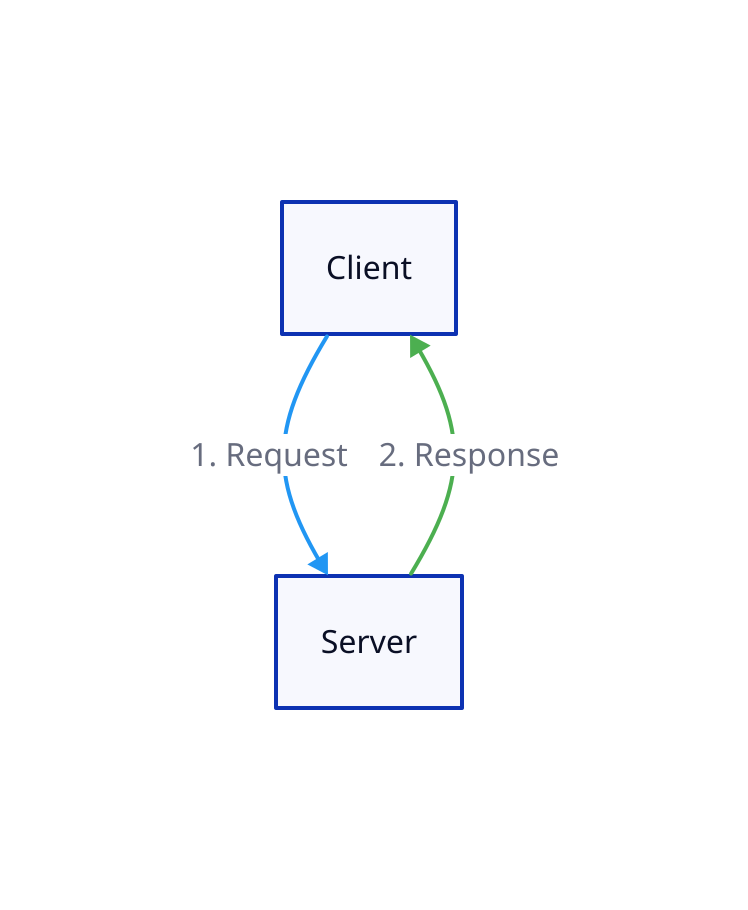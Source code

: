 vars: {
  d2-config: {
    theme-id: 0
  }
}

"Client" -> "Server": "1. Request" {
  style.stroke: "#2196f3"
}
"Server" -> "Client": "2. Response" {
  style.stroke: "#4caf50"
  style.stroke-width: 2
}
